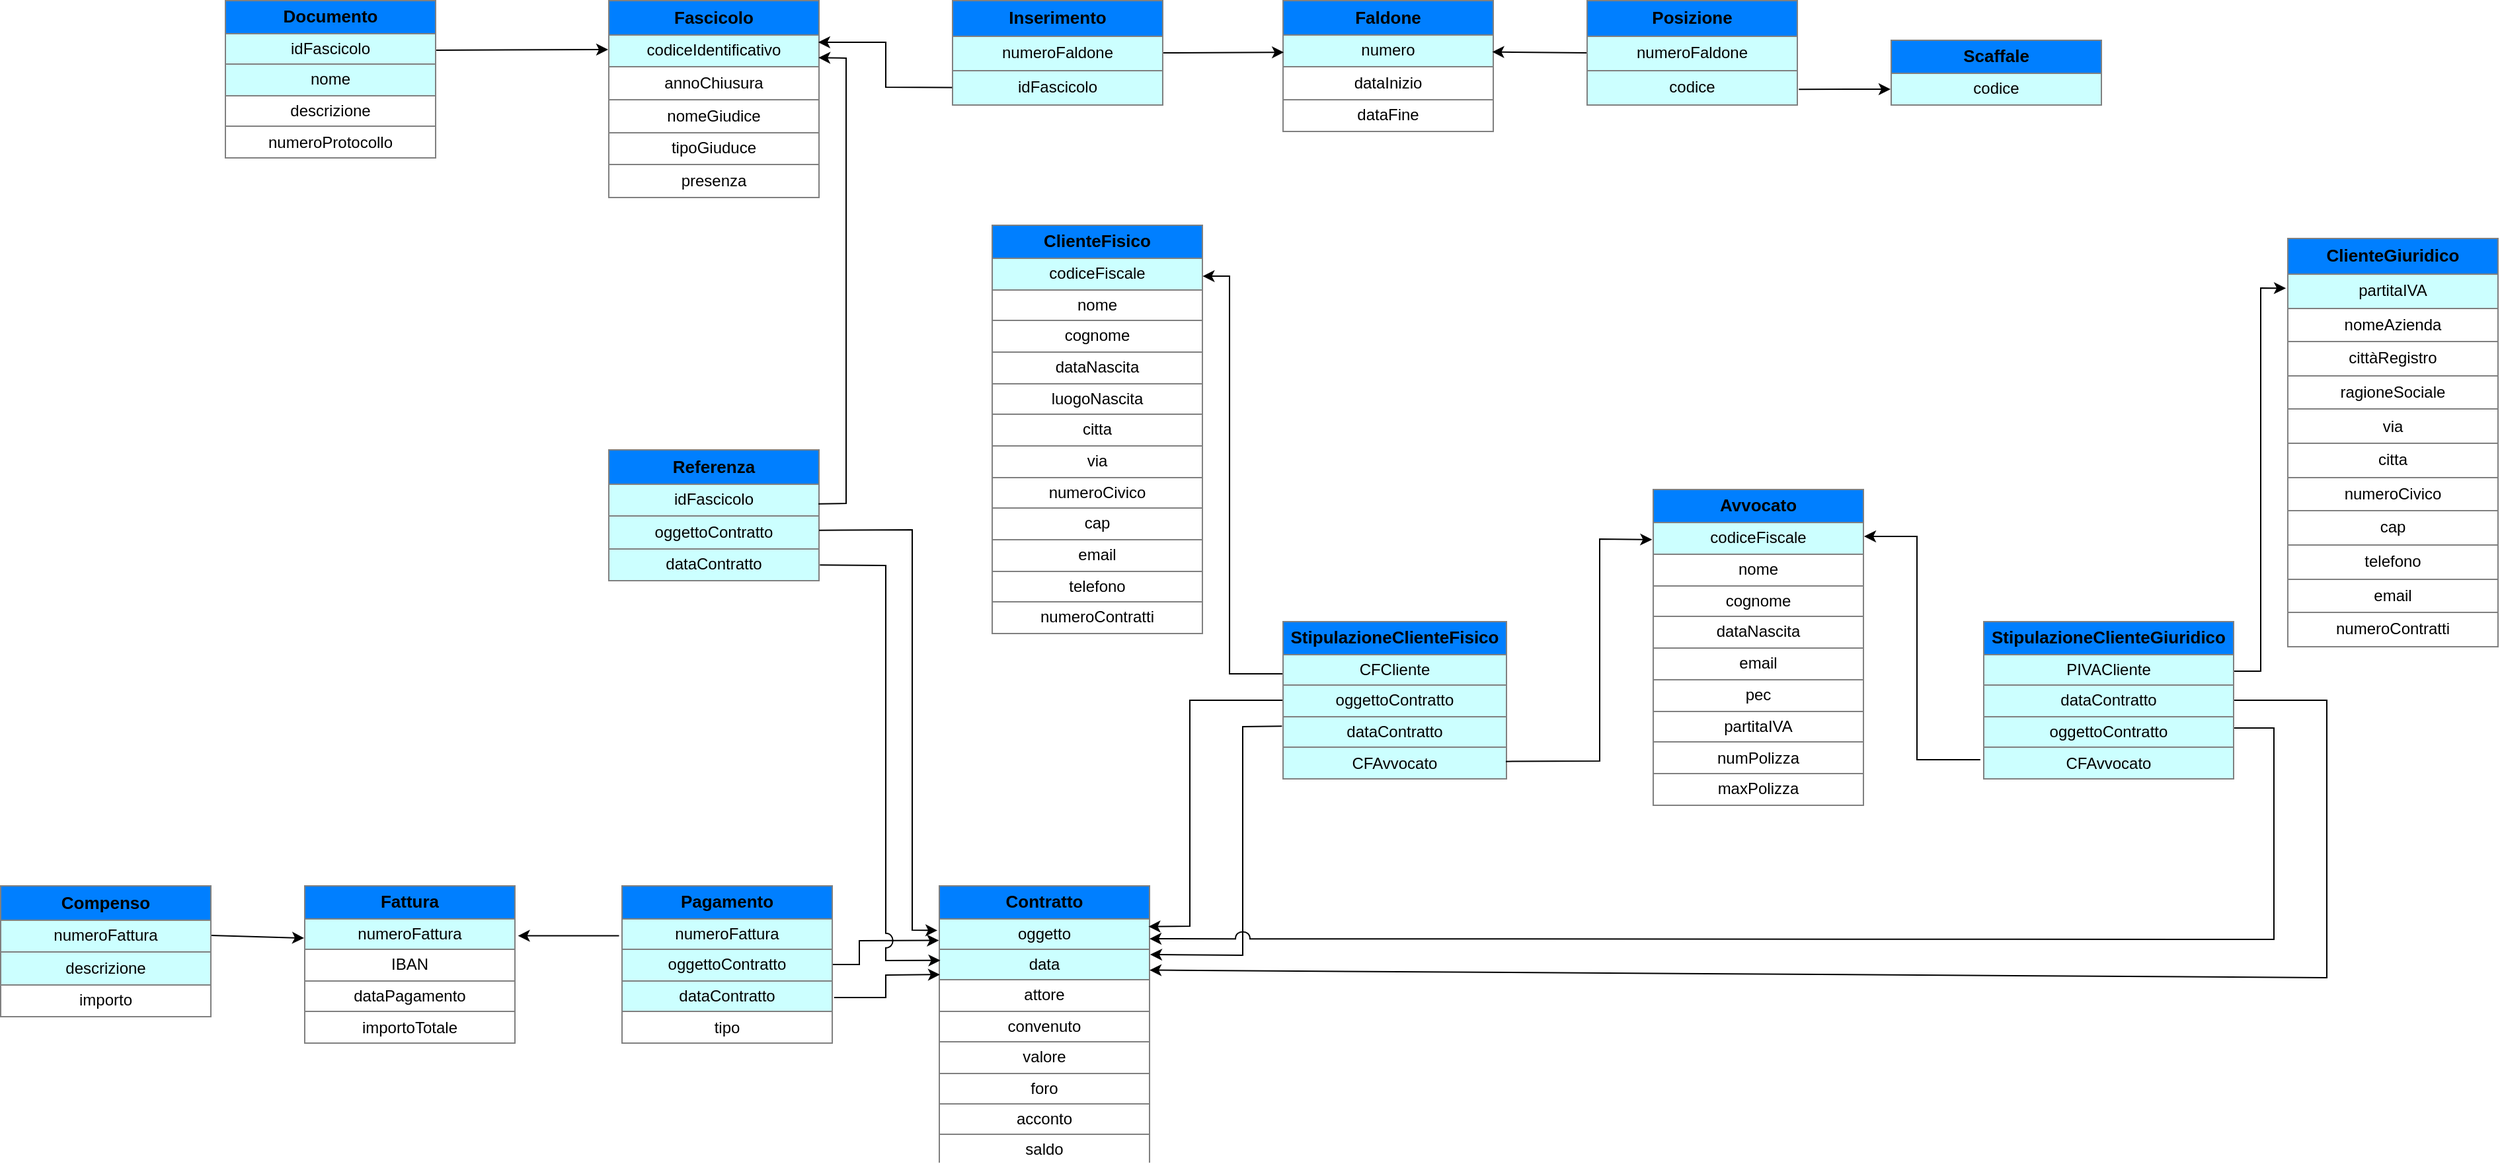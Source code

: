 <mxfile version="16.1.2" type="device"><diagram id="RDPUa0mlfX7hN3FFTDux" name="Pagina-1"><mxGraphModel dx="1577" dy="1208" grid="1" gridSize="10" guides="1" tooltips="1" connect="1" arrows="1" fold="1" page="1" pageScale="1" pageWidth="3300" pageHeight="4681" math="0" shadow="0"><root><mxCell id="0"/><mxCell id="1" parent="0"/><mxCell id="MSD-xn6Njd8VZNsWEbli-1" value="&lt;table border=&quot;1&quot; width=&quot;100%&quot; cellpadding=&quot;4&quot; style=&quot;width: 100% ; height: 100% ; border-collapse: collapse&quot; align=&quot;center&quot;&gt;&lt;tbody&gt;&lt;tr&gt;&lt;th align=&quot;center&quot; style=&quot;background-color: rgb(0 , 127 , 255)&quot;&gt;&lt;font style=&quot;font-size: 13px&quot;&gt;Contratto&lt;/font&gt;&lt;/th&gt;&lt;/tr&gt;&lt;tr style=&quot;font-size: 13px&quot;&gt;&lt;td align=&quot;center&quot; style=&quot;font-size: 12px ; background-color: rgb(204 , 255 , 255)&quot;&gt;oggetto&lt;/td&gt;&lt;/tr&gt;&lt;tr&gt;&lt;td align=&quot;center&quot; style=&quot;background-color: rgb(204 , 255 , 255)&quot;&gt;data&lt;/td&gt;&lt;/tr&gt;&lt;tr&gt;&lt;td style=&quot;text-align: center&quot;&gt;attore&lt;/td&gt;&lt;/tr&gt;&lt;tr&gt;&lt;td style=&quot;text-align: center&quot;&gt;convenuto&lt;br&gt;&lt;/td&gt;&lt;/tr&gt;&lt;tr&gt;&lt;td style=&quot;text-align: center&quot;&gt;valore&lt;/td&gt;&lt;/tr&gt;&lt;tr&gt;&lt;td style=&quot;text-align: center&quot;&gt;foro&lt;/td&gt;&lt;/tr&gt;&lt;tr&gt;&lt;td style=&quot;text-align: center&quot;&gt;acconto&lt;/td&gt;&lt;/tr&gt;&lt;tr&gt;&lt;td style=&quot;text-align: center&quot;&gt;saldo&lt;/td&gt;&lt;/tr&gt;&lt;/tbody&gt;&lt;/table&gt;" style="text;html=1;overflow=fill;" vertex="1" parent="1"><mxGeometry x="1130" y="880" width="160" height="210" as="geometry"/></mxCell><mxCell id="MSD-xn6Njd8VZNsWEbli-2" value="&lt;table border=&quot;1&quot; width=&quot;100%&quot; cellpadding=&quot;4&quot; style=&quot;width: 100% ; height: 100% ; border-collapse: collapse&quot; align=&quot;center&quot;&gt;&lt;tbody&gt;&lt;tr&gt;&lt;th align=&quot;center&quot; style=&quot;background-color: rgb(0 , 127 , 255)&quot;&gt;&lt;span style=&quot;font-size: 13px&quot;&gt;Fattura&lt;/span&gt;&lt;/th&gt;&lt;/tr&gt;&lt;tr style=&quot;font-size: 13px&quot;&gt;&lt;td align=&quot;center&quot; style=&quot;font-size: 12px ; background-color: rgb(204 , 255 , 255)&quot;&gt;numeroFattura&lt;/td&gt;&lt;/tr&gt;&lt;tr&gt;&lt;td style=&quot;text-align: center&quot;&gt;IBAN&lt;/td&gt;&lt;/tr&gt;&lt;tr&gt;&lt;td style=&quot;text-align: center&quot;&gt;dataPagamento&lt;br&gt;&lt;/td&gt;&lt;/tr&gt;&lt;tr&gt;&lt;td style=&quot;text-align: center&quot;&gt;importoTotale&lt;/td&gt;&lt;/tr&gt;&lt;/tbody&gt;&lt;/table&gt;" style="text;html=1;overflow=fill;" vertex="1" parent="1"><mxGeometry x="650" y="880" width="160" height="120" as="geometry"/></mxCell><mxCell id="MSD-xn6Njd8VZNsWEbli-3" value="&lt;table border=&quot;1&quot; width=&quot;100%&quot; cellpadding=&quot;4&quot; style=&quot;width: 100% ; height: 100% ; border-collapse: collapse&quot;&gt;&lt;tbody&gt;&lt;tr&gt;&lt;th align=&quot;center&quot; style=&quot;background-color: rgb(0 , 127 , 255)&quot;&gt;&lt;span style=&quot;font-size: 13px&quot;&gt;Pagamento&lt;/span&gt;&lt;/th&gt;&lt;/tr&gt;&lt;tr style=&quot;font-size: 13px&quot;&gt;&lt;td align=&quot;center&quot; style=&quot;font-size: 12px ; background-color: rgb(204 , 255 , 255)&quot;&gt;numeroFattura&lt;/td&gt;&lt;/tr&gt;&lt;tr&gt;&lt;td style=&quot;text-align: center ; background-color: rgb(204 , 255 , 255)&quot;&gt;oggettoContratto&lt;/td&gt;&lt;/tr&gt;&lt;tr&gt;&lt;td style=&quot;text-align: center ; background-color: rgb(204 , 255 , 255)&quot;&gt;dataContratto&lt;br&gt;&lt;/td&gt;&lt;/tr&gt;&lt;tr&gt;&lt;td style=&quot;text-align: center&quot;&gt;tipo&lt;/td&gt;&lt;/tr&gt;&lt;/tbody&gt;&lt;/table&gt;" style="text;html=1;overflow=fill;" vertex="1" parent="1"><mxGeometry x="890" y="880" width="160" height="120" as="geometry"/></mxCell><mxCell id="MSD-xn6Njd8VZNsWEbli-4" value="&lt;table border=&quot;1&quot; width=&quot;100%&quot; cellpadding=&quot;4&quot; style=&quot;width: 100% ; height: 100% ; border-collapse: collapse&quot; align=&quot;center&quot;&gt;&lt;tbody&gt;&lt;tr&gt;&lt;th align=&quot;center&quot; style=&quot;background-color: rgb(0 , 127 , 255)&quot;&gt;&lt;span style=&quot;font-size: 13px&quot;&gt;Compenso&lt;/span&gt;&lt;/th&gt;&lt;/tr&gt;&lt;tr style=&quot;font-size: 13px&quot;&gt;&lt;td align=&quot;center&quot; style=&quot;font-size: 12px ; background-color: rgb(204 , 255 , 255)&quot;&gt;numeroFattura&lt;/td&gt;&lt;/tr&gt;&lt;tr&gt;&lt;td style=&quot;text-align: center ; background-color: rgb(204 , 255 , 255)&quot;&gt;descrizione&lt;/td&gt;&lt;/tr&gt;&lt;tr&gt;&lt;td style=&quot;text-align: center&quot;&gt;importo&lt;br&gt;&lt;/td&gt;&lt;/tr&gt;&lt;/tbody&gt;&lt;/table&gt;" style="text;html=1;overflow=fill;" vertex="1" parent="1"><mxGeometry x="420" y="880" width="160" height="100" as="geometry"/></mxCell><mxCell id="MSD-xn6Njd8VZNsWEbli-5" value="" style="endArrow=classic;html=1;rounded=0;fontSize=12;exitX=1;exitY=0.38;exitDx=0;exitDy=0;exitPerimeter=0;" edge="1" parent="1" source="MSD-xn6Njd8VZNsWEbli-4"><mxGeometry width="50" height="50" relative="1" as="geometry"><mxPoint x="520" y="916" as="sourcePoint"/><mxPoint x="650" y="920" as="targetPoint"/></mxGeometry></mxCell><mxCell id="MSD-xn6Njd8VZNsWEbli-6" value="" style="endArrow=classic;html=1;rounded=0;fontSize=12;exitX=-0.011;exitY=0.319;exitDx=0;exitDy=0;exitPerimeter=0;entryX=1.011;entryY=0.319;entryDx=0;entryDy=0;entryPerimeter=0;" edge="1" parent="1" source="MSD-xn6Njd8VZNsWEbli-3" target="MSD-xn6Njd8VZNsWEbli-2"><mxGeometry width="50" height="50" relative="1" as="geometry"><mxPoint x="490" y="928" as="sourcePoint"/><mxPoint x="620" y="930" as="targetPoint"/></mxGeometry></mxCell><mxCell id="MSD-xn6Njd8VZNsWEbli-7" value="" style="endArrow=none;html=1;rounded=0;fontSize=12;exitX=0.001;exitY=0.199;exitDx=0;exitDy=0;exitPerimeter=0;entryX=1;entryY=0.5;entryDx=0;entryDy=0;startArrow=classic;startFill=1;endFill=0;" edge="1" parent="1" source="MSD-xn6Njd8VZNsWEbli-1" target="MSD-xn6Njd8VZNsWEbli-3"><mxGeometry width="50" height="50" relative="1" as="geometry"><mxPoint x="870" y="950" as="sourcePoint"/><mxPoint x="920" y="900" as="targetPoint"/><Array as="points"><mxPoint x="1070" y="922"/><mxPoint x="1070" y="940"/></Array></mxGeometry></mxCell><mxCell id="MSD-xn6Njd8VZNsWEbli-8" value="" style="endArrow=none;html=1;rounded=0;fontSize=12;entryX=1;entryY=0.5;entryDx=0;entryDy=0;startArrow=classic;startFill=1;endFill=0;exitX=0.006;exitY=0.322;exitDx=0;exitDy=0;exitPerimeter=0;" edge="1" parent="1" source="MSD-xn6Njd8VZNsWEbli-1"><mxGeometry width="50" height="50" relative="1" as="geometry"><mxPoint x="1130" y="940" as="sourcePoint"/><mxPoint x="1050.96" y="965" as="targetPoint"/><Array as="points"><mxPoint x="1090" y="948"/><mxPoint x="1090" y="965"/></Array></mxGeometry></mxCell><mxCell id="MSD-xn6Njd8VZNsWEbli-9" value="&lt;table border=&quot;1&quot; width=&quot;100%&quot; cellpadding=&quot;4&quot; style=&quot;width: 100% ; height: 100% ; border-collapse: collapse&quot;&gt;&lt;tbody&gt;&lt;tr&gt;&lt;th align=&quot;center&quot; style=&quot;background-color: rgb(0 , 127 , 255)&quot;&gt;&lt;font style=&quot;font-size: 13px&quot;&gt;ClienteFisico&lt;/font&gt;&lt;/th&gt;&lt;/tr&gt;&lt;tr style=&quot;font-size: 13px&quot;&gt;&lt;td align=&quot;center&quot; style=&quot;font-size: 12px ; background-color: rgb(204 , 255 , 255)&quot;&gt;codiceFiscale&lt;/td&gt;&lt;/tr&gt;&lt;tr&gt;&lt;td style=&quot;text-align: center&quot;&gt;nome&lt;/td&gt;&lt;/tr&gt;&lt;tr&gt;&lt;td style=&quot;text-align: center&quot;&gt;cognome&lt;br&gt;&lt;/td&gt;&lt;/tr&gt;&lt;tr&gt;&lt;td style=&quot;text-align: center&quot;&gt;dataNascita&lt;/td&gt;&lt;/tr&gt;&lt;tr&gt;&lt;td style=&quot;text-align: center&quot;&gt;luogoNascita&lt;/td&gt;&lt;/tr&gt;&lt;tr&gt;&lt;td style=&quot;text-align: center&quot;&gt;citta&lt;/td&gt;&lt;/tr&gt;&lt;tr&gt;&lt;td style=&quot;text-align: center&quot;&gt;via&lt;/td&gt;&lt;/tr&gt;&lt;tr&gt;&lt;td style=&quot;text-align: center&quot;&gt;numeroCivico&lt;/td&gt;&lt;/tr&gt;&lt;tr&gt;&lt;td style=&quot;text-align: center&quot;&gt;cap&lt;/td&gt;&lt;/tr&gt;&lt;tr&gt;&lt;td style=&quot;text-align: center&quot;&gt;email&lt;/td&gt;&lt;/tr&gt;&lt;tr&gt;&lt;td style=&quot;text-align: center&quot;&gt;telefono&lt;/td&gt;&lt;/tr&gt;&lt;tr&gt;&lt;td style=&quot;text-align: center&quot;&gt;numeroContratti&lt;/td&gt;&lt;/tr&gt;&lt;/tbody&gt;&lt;/table&gt;" style="text;html=1;overflow=fill;" vertex="1" parent="1"><mxGeometry x="1170" y="380" width="160" height="310" as="geometry"/></mxCell><mxCell id="MSD-xn6Njd8VZNsWEbli-10" value="&lt;table border=&quot;1&quot; width=&quot;100%&quot; cellpadding=&quot;4&quot; style=&quot;width: 100% ; height: 100% ; border-collapse: collapse&quot;&gt;&lt;tbody&gt;&lt;tr&gt;&lt;th align=&quot;center&quot; style=&quot;background-color: rgb(0 , 127 , 255)&quot;&gt;&lt;font style=&quot;font-size: 13px&quot;&gt;ClienteGiuridico&lt;/font&gt;&lt;/th&gt;&lt;/tr&gt;&lt;tr style=&quot;font-size: 13px&quot;&gt;&lt;td align=&quot;center&quot; style=&quot;font-size: 12px ; background-color: rgb(204 , 255 , 255)&quot;&gt;partitaIVA&lt;/td&gt;&lt;/tr&gt;&lt;tr&gt;&lt;td style=&quot;text-align: center&quot;&gt;nomeAzienda&lt;/td&gt;&lt;/tr&gt;&lt;tr&gt;&lt;td style=&quot;text-align: center&quot;&gt;cittàRegistro&lt;br&gt;&lt;/td&gt;&lt;/tr&gt;&lt;tr&gt;&lt;td style=&quot;text-align: center&quot;&gt;ragioneSociale&lt;/td&gt;&lt;/tr&gt;&lt;tr&gt;&lt;td style=&quot;text-align: center&quot;&gt;via&lt;/td&gt;&lt;/tr&gt;&lt;tr&gt;&lt;td style=&quot;text-align: center&quot;&gt;citta&lt;/td&gt;&lt;/tr&gt;&lt;tr&gt;&lt;td style=&quot;text-align: center&quot;&gt;numeroCivico&lt;/td&gt;&lt;/tr&gt;&lt;tr&gt;&lt;td style=&quot;text-align: center&quot;&gt;cap&lt;/td&gt;&lt;/tr&gt;&lt;tr&gt;&lt;td style=&quot;text-align: center&quot;&gt;telefono&lt;/td&gt;&lt;/tr&gt;&lt;tr&gt;&lt;td style=&quot;text-align: center&quot;&gt;email&lt;/td&gt;&lt;/tr&gt;&lt;tr&gt;&lt;td style=&quot;text-align: center&quot;&gt;numeroContratti&lt;/td&gt;&lt;/tr&gt;&lt;/tbody&gt;&lt;/table&gt;" style="text;html=1;overflow=fill;" vertex="1" parent="1"><mxGeometry x="2150" y="390" width="160" height="310" as="geometry"/></mxCell><mxCell id="MSD-xn6Njd8VZNsWEbli-11" value="&lt;table border=&quot;1&quot; width=&quot;100%&quot; cellpadding=&quot;4&quot; style=&quot;width: 100% ; height: 100% ; border-collapse: collapse&quot;&gt;&lt;tbody&gt;&lt;tr&gt;&lt;th align=&quot;center&quot; style=&quot;background-color: rgb(0 , 127 , 255)&quot;&gt;&lt;font style=&quot;font-size: 13px&quot;&gt;Avvocato&lt;/font&gt;&lt;/th&gt;&lt;/tr&gt;&lt;tr style=&quot;font-size: 13px&quot;&gt;&lt;td align=&quot;center&quot; style=&quot;font-size: 12px ; background-color: rgb(204 , 255 , 255)&quot;&gt;codiceFiscale&lt;/td&gt;&lt;/tr&gt;&lt;tr&gt;&lt;td style=&quot;text-align: center&quot;&gt;nome&lt;/td&gt;&lt;/tr&gt;&lt;tr&gt;&lt;td style=&quot;text-align: center&quot;&gt;cognome&lt;br&gt;&lt;/td&gt;&lt;/tr&gt;&lt;tr&gt;&lt;td style=&quot;text-align: center&quot;&gt;dataNascita&lt;/td&gt;&lt;/tr&gt;&lt;tr&gt;&lt;td style=&quot;text-align: center&quot;&gt;email&lt;/td&gt;&lt;/tr&gt;&lt;tr&gt;&lt;td style=&quot;text-align: center&quot;&gt;pec&lt;/td&gt;&lt;/tr&gt;&lt;tr&gt;&lt;td style=&quot;text-align: center&quot;&gt;partitaIVA&lt;/td&gt;&lt;/tr&gt;&lt;tr&gt;&lt;td style=&quot;text-align: center&quot;&gt;numPolizza&lt;/td&gt;&lt;/tr&gt;&lt;tr&gt;&lt;td style=&quot;text-align: center&quot;&gt;maxPolizza&lt;/td&gt;&lt;/tr&gt;&lt;/tbody&gt;&lt;/table&gt;" style="text;html=1;overflow=fill;" vertex="1" parent="1"><mxGeometry x="1670" y="580" width="160" height="240" as="geometry"/></mxCell><mxCell id="MSD-xn6Njd8VZNsWEbli-12" value="&lt;table border=&quot;1&quot; width=&quot;100%&quot; cellpadding=&quot;4&quot; style=&quot;width: 100% ; height: 100% ; border-collapse: collapse&quot;&gt;&lt;tbody&gt;&lt;tr&gt;&lt;th align=&quot;center&quot; style=&quot;background-color: rgb(0 , 127 , 255)&quot;&gt;&lt;span style=&quot;font-size: 13px&quot;&gt;StipulazioneClienteFisico&lt;/span&gt;&lt;/th&gt;&lt;/tr&gt;&lt;tr&gt;&lt;td style=&quot;text-align: center ; background-color: rgb(204 , 255 , 255)&quot;&gt;CFCliente&lt;/td&gt;&lt;/tr&gt;&lt;tr&gt;&lt;td style=&quot;text-align: center ; background-color: rgb(204 , 255 , 255)&quot;&gt;oggettoContratto&lt;br&gt;&lt;/td&gt;&lt;/tr&gt;&lt;tr&gt;&lt;td style=&quot;text-align: center ; background-color: rgb(204 , 255 , 255)&quot;&gt;dataContratto&lt;/td&gt;&lt;/tr&gt;&lt;tr&gt;&lt;td style=&quot;text-align: center ; background-color: rgb(204 , 255 , 255)&quot;&gt;CFAvvocato&lt;/td&gt;&lt;/tr&gt;&lt;/tbody&gt;&lt;/table&gt;" style="text;html=1;overflow=fill;" vertex="1" parent="1"><mxGeometry x="1390" y="680" width="170" height="120" as="geometry"/></mxCell><mxCell id="MSD-xn6Njd8VZNsWEbli-13" value="" style="endArrow=classic;html=1;rounded=0;fontSize=12;entryX=0.992;entryY=0.149;entryDx=0;entryDy=0;entryPerimeter=0;exitX=0;exitY=0.5;exitDx=0;exitDy=0;" edge="1" parent="1" source="MSD-xn6Njd8VZNsWEbli-12" target="MSD-xn6Njd8VZNsWEbli-1"><mxGeometry width="50" height="50" relative="1" as="geometry"><mxPoint x="1360" y="770" as="sourcePoint"/><mxPoint x="1410" y="720" as="targetPoint"/><Array as="points"><mxPoint x="1320" y="740"/><mxPoint x="1320" y="911"/></Array></mxGeometry></mxCell><mxCell id="MSD-xn6Njd8VZNsWEbli-14" value="" style="endArrow=classic;html=1;rounded=0;fontSize=12;entryX=1;entryY=0.25;entryDx=0;entryDy=0;exitX=-0.002;exitY=0.664;exitDx=0;exitDy=0;exitPerimeter=0;" edge="1" parent="1" source="MSD-xn6Njd8VZNsWEbli-12" target="MSD-xn6Njd8VZNsWEbli-1"><mxGeometry width="50" height="50" relative="1" as="geometry"><mxPoint x="1388.62" y="740" as="sourcePoint"/><mxPoint x="1290.0" y="937.24" as="targetPoint"/><Array as="points"><mxPoint x="1360" y="760"/><mxPoint x="1360" y="933"/></Array></mxGeometry></mxCell><mxCell id="MSD-xn6Njd8VZNsWEbli-15" value="" style="endArrow=none;html=1;rounded=0;fontSize=12;exitX=0.998;exitY=0.126;exitDx=0;exitDy=0;exitPerimeter=0;startArrow=classic;startFill=1;endFill=0;" edge="1" parent="1" source="MSD-xn6Njd8VZNsWEbli-9"><mxGeometry width="50" height="50" relative="1" as="geometry"><mxPoint x="1360" y="720" as="sourcePoint"/><mxPoint x="1390" y="720" as="targetPoint"/><Array as="points"><mxPoint x="1350" y="419"/><mxPoint x="1350" y="720"/></Array></mxGeometry></mxCell><mxCell id="MSD-xn6Njd8VZNsWEbli-16" value="" style="endArrow=classic;html=1;rounded=0;fontSize=12;entryX=-0.002;entryY=0.16;entryDx=0;entryDy=0;entryPerimeter=0;exitX=0.994;exitY=0.886;exitDx=0;exitDy=0;exitPerimeter=0;" edge="1" parent="1" source="MSD-xn6Njd8VZNsWEbli-12" target="MSD-xn6Njd8VZNsWEbli-11"><mxGeometry width="50" height="50" relative="1" as="geometry"><mxPoint x="1360" y="720" as="sourcePoint"/><mxPoint x="1410" y="670" as="targetPoint"/><Array as="points"><mxPoint x="1630" y="786"/><mxPoint x="1630" y="618"/></Array></mxGeometry></mxCell><mxCell id="MSD-xn6Njd8VZNsWEbli-17" value="&lt;table border=&quot;1&quot; width=&quot;100%&quot; cellpadding=&quot;4&quot; style=&quot;width: 100% ; height: 100% ; border-collapse: collapse&quot;&gt;&lt;tbody&gt;&lt;tr&gt;&lt;th align=&quot;center&quot; style=&quot;background-color: rgb(0 , 127 , 255)&quot;&gt;&lt;span style=&quot;font-size: 13px&quot;&gt;StipulazioneClienteGiuridico&lt;/span&gt;&lt;/th&gt;&lt;/tr&gt;&lt;tr&gt;&lt;td style=&quot;text-align: center ; background-color: rgb(204 , 255 , 255)&quot;&gt;PIVACliente&lt;/td&gt;&lt;/tr&gt;&lt;tr&gt;&lt;td style=&quot;text-align: center ; background-color: rgb(204 , 255 , 255)&quot;&gt;dataContratto&lt;br&gt;&lt;/td&gt;&lt;/tr&gt;&lt;tr&gt;&lt;td style=&quot;text-align: center ; background-color: rgb(204 , 255 , 255)&quot;&gt;oggettoContratto&lt;/td&gt;&lt;/tr&gt;&lt;tr&gt;&lt;td style=&quot;text-align: center ; background-color: rgb(204 , 255 , 255)&quot;&gt;CFAvvocato&lt;/td&gt;&lt;/tr&gt;&lt;/tbody&gt;&lt;/table&gt;" style="text;html=1;overflow=fill;" vertex="1" parent="1"><mxGeometry x="1920" y="680" width="190" height="120" as="geometry"/></mxCell><mxCell id="MSD-xn6Njd8VZNsWEbli-18" value="" style="endArrow=none;html=1;rounded=0;fontSize=12;exitX=-0.006;exitY=0.123;exitDx=0;exitDy=0;exitPerimeter=0;entryX=1;entryY=0.317;entryDx=0;entryDy=0;entryPerimeter=0;startArrow=classic;startFill=1;endFill=0;" edge="1" parent="1" source="MSD-xn6Njd8VZNsWEbli-10" target="MSD-xn6Njd8VZNsWEbli-17"><mxGeometry width="50" height="50" relative="1" as="geometry"><mxPoint x="1860" y="650" as="sourcePoint"/><mxPoint x="1910" y="600" as="targetPoint"/><Array as="points"><mxPoint x="2130" y="428"/><mxPoint x="2130" y="718"/></Array></mxGeometry></mxCell><mxCell id="MSD-xn6Njd8VZNsWEbli-19" value="" style="endArrow=classic;html=1;rounded=0;fontSize=12;exitX=-0.011;exitY=0.875;exitDx=0;exitDy=0;exitPerimeter=0;entryX=1;entryY=0.15;entryDx=0;entryDy=0;entryPerimeter=0;" edge="1" parent="1" source="MSD-xn6Njd8VZNsWEbli-17" target="MSD-xn6Njd8VZNsWEbli-11"><mxGeometry width="50" height="50" relative="1" as="geometry"><mxPoint x="1860" y="710" as="sourcePoint"/><mxPoint x="1910" y="660" as="targetPoint"/><Array as="points"><mxPoint x="1870" y="785"/><mxPoint x="1870" y="616"/></Array></mxGeometry></mxCell><mxCell id="MSD-xn6Njd8VZNsWEbli-20" value="" style="endArrow=classic;html=1;rounded=0;fontSize=12;entryX=0.997;entryY=0.193;entryDx=0;entryDy=0;entryPerimeter=0;jumpStyle=arc;jumpSize=11;" edge="1" parent="1" target="MSD-xn6Njd8VZNsWEbli-1"><mxGeometry width="50" height="50" relative="1" as="geometry"><mxPoint x="2110" y="761" as="sourcePoint"/><mxPoint x="1690" y="820" as="targetPoint"/><Array as="points"><mxPoint x="2140" y="761"/><mxPoint x="2140" y="921"/></Array></mxGeometry></mxCell><mxCell id="MSD-xn6Njd8VZNsWEbli-21" value="" style="endArrow=classic;html=1;rounded=0;fontSize=12;jumpStyle=arc;jumpSize=11;exitX=1;exitY=0.5;exitDx=0;exitDy=0;entryX=0.997;entryY=0.306;entryDx=0;entryDy=0;entryPerimeter=0;" edge="1" parent="1" source="MSD-xn6Njd8VZNsWEbli-17" target="MSD-xn6Njd8VZNsWEbli-1"><mxGeometry width="50" height="50" relative="1" as="geometry"><mxPoint x="1770" y="870" as="sourcePoint"/><mxPoint x="1820" y="820" as="targetPoint"/><Array as="points"><mxPoint x="2180" y="740"/><mxPoint x="2180" y="950"/></Array></mxGeometry></mxCell><mxCell id="MSD-xn6Njd8VZNsWEbli-22" value="&lt;table border=&quot;1&quot; width=&quot;100%&quot; cellpadding=&quot;4&quot; style=&quot;width: 100% ; height: 100% ; border-collapse: collapse&quot;&gt;&lt;tbody&gt;&lt;tr&gt;&lt;th align=&quot;center&quot; style=&quot;background-color: rgb(0 , 127 , 255)&quot;&gt;&lt;span style=&quot;font-size: 13px&quot;&gt;Fascicolo&lt;/span&gt;&lt;/th&gt;&lt;/tr&gt;&lt;tr style=&quot;font-size: 13px&quot;&gt;&lt;td align=&quot;center&quot; style=&quot;font-size: 12px ; background-color: rgb(204 , 255 , 255)&quot;&gt;codiceIdentificativo&lt;/td&gt;&lt;/tr&gt;&lt;tr&gt;&lt;td style=&quot;text-align: center&quot;&gt;annoChiusura&lt;/td&gt;&lt;/tr&gt;&lt;tr&gt;&lt;td style=&quot;text-align: center&quot;&gt;nomeGiudice&lt;br&gt;&lt;/td&gt;&lt;/tr&gt;&lt;tr&gt;&lt;td style=&quot;text-align: center&quot;&gt;tipoGiuduce&lt;/td&gt;&lt;/tr&gt;&lt;tr&gt;&lt;td style=&quot;text-align: center&quot;&gt;presenza&lt;/td&gt;&lt;/tr&gt;&lt;/tbody&gt;&lt;/table&gt;" style="text;html=1;overflow=fill;" vertex="1" parent="1"><mxGeometry x="880" y="210" width="160" height="150" as="geometry"/></mxCell><mxCell id="MSD-xn6Njd8VZNsWEbli-23" value="&lt;table border=&quot;1&quot; width=&quot;100%&quot; cellpadding=&quot;4&quot; style=&quot;width: 100% ; height: 100% ; border-collapse: collapse&quot;&gt;&lt;tbody&gt;&lt;tr&gt;&lt;th align=&quot;center&quot; style=&quot;background-color: rgb(0 , 127 , 255)&quot;&gt;&lt;span style=&quot;font-size: 13px&quot;&gt;Referenza&lt;/span&gt;&lt;/th&gt;&lt;/tr&gt;&lt;tr style=&quot;font-size: 13px&quot;&gt;&lt;td align=&quot;center&quot; style=&quot;font-size: 12px ; background-color: rgb(204 , 255 , 255)&quot;&gt;idFascicolo&lt;/td&gt;&lt;/tr&gt;&lt;tr&gt;&lt;td style=&quot;text-align: center ; background-color: rgb(204 , 255 , 255)&quot;&gt;oggettoContratto&lt;/td&gt;&lt;/tr&gt;&lt;tr&gt;&lt;td style=&quot;text-align: center ; background-color: rgb(204 , 255 , 255)&quot;&gt;dataContratto&lt;br&gt;&lt;/td&gt;&lt;/tr&gt;&lt;/tbody&gt;&lt;/table&gt;" style="text;html=1;overflow=fill;" vertex="1" parent="1"><mxGeometry x="880" y="550" width="160" height="100" as="geometry"/></mxCell><mxCell id="MSD-xn6Njd8VZNsWEbli-24" value="" style="endArrow=none;html=1;rounded=0;fontSize=12;jumpStyle=arc;jumpSize=11;exitX=0.994;exitY=0.291;exitDx=0;exitDy=0;exitPerimeter=0;entryX=0.994;entryY=0.414;entryDx=0;entryDy=0;entryPerimeter=0;startArrow=classic;startFill=1;endFill=0;" edge="1" parent="1" source="MSD-xn6Njd8VZNsWEbli-22" target="MSD-xn6Njd8VZNsWEbli-23"><mxGeometry width="50" height="50" relative="1" as="geometry"><mxPoint x="940" y="670" as="sourcePoint"/><mxPoint x="990" y="620" as="targetPoint"/><Array as="points"><mxPoint x="1060" y="254"/><mxPoint x="1060" y="591"/></Array></mxGeometry></mxCell><mxCell id="MSD-xn6Njd8VZNsWEbli-25" value="" style="endArrow=classic;html=1;rounded=0;fontSize=12;jumpStyle=arc;jumpSize=11;exitX=1.001;exitY=0.876;exitDx=0;exitDy=0;exitPerimeter=0;entryX=0.008;entryY=0.271;entryDx=0;entryDy=0;entryPerimeter=0;" edge="1" parent="1" source="MSD-xn6Njd8VZNsWEbli-23" target="MSD-xn6Njd8VZNsWEbli-1"><mxGeometry width="50" height="50" relative="1" as="geometry"><mxPoint x="1080" y="780" as="sourcePoint"/><mxPoint x="1130" y="730" as="targetPoint"/><Array as="points"><mxPoint x="1090" y="638"/><mxPoint x="1090" y="937"/></Array></mxGeometry></mxCell><mxCell id="MSD-xn6Njd8VZNsWEbli-26" value="" style="endArrow=classic;html=1;rounded=0;fontSize=12;jumpStyle=arc;jumpSize=11;exitX=0.997;exitY=0.614;exitDx=0;exitDy=0;exitPerimeter=0;entryX=-0.006;entryY=0.163;entryDx=0;entryDy=0;entryPerimeter=0;" edge="1" parent="1" source="MSD-xn6Njd8VZNsWEbli-23" target="MSD-xn6Njd8VZNsWEbli-1"><mxGeometry width="50" height="50" relative="1" as="geometry"><mxPoint x="1080" y="780" as="sourcePoint"/><mxPoint x="1130" y="730" as="targetPoint"/><Array as="points"><mxPoint x="1110" y="611"/><mxPoint x="1110" y="914"/></Array></mxGeometry></mxCell><mxCell id="MSD-xn6Njd8VZNsWEbli-27" value="&lt;table border=&quot;1&quot; width=&quot;100%&quot; cellpadding=&quot;4&quot; style=&quot;width: 100% ; height: 100% ; border-collapse: collapse&quot;&gt;&lt;tbody&gt;&lt;tr&gt;&lt;th align=&quot;center&quot; style=&quot;background-color: rgb(0 , 127 , 255)&quot;&gt;&lt;span style=&quot;font-size: 13px&quot;&gt;Documento&lt;/span&gt;&lt;/th&gt;&lt;/tr&gt;&lt;tr style=&quot;font-size: 13px&quot;&gt;&lt;td align=&quot;center&quot; style=&quot;font-size: 12px ; background-color: rgb(204 , 255 , 255)&quot;&gt;idFascicolo&lt;/td&gt;&lt;/tr&gt;&lt;tr&gt;&lt;td style=&quot;text-align: center ; background-color: rgb(204 , 255 , 255)&quot;&gt;nome&lt;/td&gt;&lt;/tr&gt;&lt;tr&gt;&lt;td style=&quot;text-align: center&quot;&gt;descrizione&lt;br&gt;&lt;/td&gt;&lt;/tr&gt;&lt;tr&gt;&lt;td style=&quot;text-align: center&quot;&gt;numeroProtocollo&lt;/td&gt;&lt;/tr&gt;&lt;/tbody&gt;&lt;/table&gt;" style="text;html=1;overflow=fill;" vertex="1" parent="1"><mxGeometry x="590" y="210" width="160" height="120" as="geometry"/></mxCell><mxCell id="MSD-xn6Njd8VZNsWEbli-28" value="" style="endArrow=classic;html=1;rounded=0;fontSize=12;jumpStyle=arc;jumpSize=11;entryX=0;entryY=0.25;entryDx=0;entryDy=0;" edge="1" parent="1" target="MSD-xn6Njd8VZNsWEbli-22"><mxGeometry width="50" height="50" relative="1" as="geometry"><mxPoint x="750" y="248" as="sourcePoint"/><mxPoint x="780" y="530" as="targetPoint"/></mxGeometry></mxCell><mxCell id="MSD-xn6Njd8VZNsWEbli-29" value="&lt;table border=&quot;1&quot; width=&quot;100%&quot; cellpadding=&quot;4&quot; style=&quot;width: 100% ; height: 100% ; border-collapse: collapse&quot; align=&quot;center&quot;&gt;&lt;tbody&gt;&lt;tr&gt;&lt;th align=&quot;center&quot; style=&quot;background-color: rgb(0 , 127 , 255)&quot;&gt;&lt;span style=&quot;font-size: 13px&quot;&gt;Faldone&lt;/span&gt;&lt;/th&gt;&lt;/tr&gt;&lt;tr style=&quot;font-size: 13px&quot;&gt;&lt;td align=&quot;center&quot; style=&quot;font-size: 12px ; background-color: rgb(204 , 255 , 255)&quot;&gt;numero&lt;/td&gt;&lt;/tr&gt;&lt;tr&gt;&lt;td style=&quot;text-align: center&quot;&gt;dataInizio&lt;/td&gt;&lt;/tr&gt;&lt;tr&gt;&lt;td style=&quot;text-align: center&quot;&gt;dataFine&lt;/td&gt;&lt;/tr&gt;&lt;/tbody&gt;&lt;/table&gt;" style="text;html=1;overflow=fill;" vertex="1" parent="1"><mxGeometry x="1390" y="210" width="160" height="100" as="geometry"/></mxCell><mxCell id="MSD-xn6Njd8VZNsWEbli-30" value="&lt;table border=&quot;1&quot; width=&quot;100%&quot; cellpadding=&quot;4&quot; style=&quot;width: 100% ; height: 100% ; border-collapse: collapse&quot; align=&quot;center&quot;&gt;&lt;tbody&gt;&lt;tr&gt;&lt;th align=&quot;center&quot; style=&quot;background-color: rgb(0 , 127 , 255)&quot;&gt;&lt;span style=&quot;font-size: 13px&quot;&gt;Inserimento&lt;/span&gt;&lt;/th&gt;&lt;/tr&gt;&lt;tr style=&quot;font-size: 13px&quot;&gt;&lt;td align=&quot;center&quot; style=&quot;font-size: 12px ; background-color: rgb(204 , 255 , 255)&quot;&gt;numeroFaldone&lt;/td&gt;&lt;/tr&gt;&lt;tr&gt;&lt;td style=&quot;text-align: center ; background-color: rgb(204 , 255 , 255)&quot;&gt;idFascicolo&lt;/td&gt;&lt;/tr&gt;&lt;/tbody&gt;&lt;/table&gt;" style="text;html=1;overflow=fill;" vertex="1" parent="1"><mxGeometry x="1140" y="210" width="160" height="80" as="geometry"/></mxCell><mxCell id="MSD-xn6Njd8VZNsWEbli-31" value="" style="endArrow=none;html=1;rounded=0;fontSize=12;jumpStyle=arc;jumpSize=11;exitX=0.993;exitY=0.213;exitDx=0;exitDy=0;exitPerimeter=0;entryX=0.001;entryY=0.828;entryDx=0;entryDy=0;entryPerimeter=0;startArrow=classic;startFill=1;endFill=0;" edge="1" parent="1" source="MSD-xn6Njd8VZNsWEbli-22" target="MSD-xn6Njd8VZNsWEbli-30"><mxGeometry width="50" height="50" relative="1" as="geometry"><mxPoint x="1120" y="370" as="sourcePoint"/><mxPoint x="1170" y="320" as="targetPoint"/><Array as="points"><mxPoint x="1090" y="242"/><mxPoint x="1090" y="276"/></Array></mxGeometry></mxCell><mxCell id="MSD-xn6Njd8VZNsWEbli-32" value="" style="endArrow=classic;html=1;rounded=0;fontSize=12;jumpStyle=arc;jumpSize=11;entryX=0.007;entryY=0.396;entryDx=0;entryDy=0;entryPerimeter=0;exitX=1;exitY=0.5;exitDx=0;exitDy=0;" edge="1" parent="1" source="MSD-xn6Njd8VZNsWEbli-30" target="MSD-xn6Njd8VZNsWEbli-29"><mxGeometry width="50" height="50" relative="1" as="geometry"><mxPoint x="1270" y="320" as="sourcePoint"/><mxPoint x="1320" y="270" as="targetPoint"/></mxGeometry></mxCell><mxCell id="MSD-xn6Njd8VZNsWEbli-33" value="&lt;table border=&quot;1&quot; width=&quot;100%&quot; cellpadding=&quot;4&quot; style=&quot;width: 100% ; height: 100% ; border-collapse: collapse&quot; align=&quot;center&quot;&gt;&lt;tbody&gt;&lt;tr&gt;&lt;th align=&quot;center&quot; style=&quot;background-color: rgb(0 , 127 , 255)&quot;&gt;&lt;span style=&quot;font-size: 13px&quot;&gt;Posizione&lt;/span&gt;&lt;/th&gt;&lt;/tr&gt;&lt;tr style=&quot;font-size: 13px&quot;&gt;&lt;td align=&quot;center&quot; style=&quot;font-size: 12px ; background-color: rgb(204 , 255 , 255)&quot;&gt;numeroFaldone&lt;/td&gt;&lt;/tr&gt;&lt;tr&gt;&lt;td style=&quot;text-align: center ; background-color: rgb(204 , 255 , 255)&quot;&gt;codice&lt;/td&gt;&lt;/tr&gt;&lt;/tbody&gt;&lt;/table&gt;" style="text;html=1;overflow=fill;" vertex="1" parent="1"><mxGeometry x="1620" y="210" width="160" height="80" as="geometry"/></mxCell><mxCell id="MSD-xn6Njd8VZNsWEbli-34" value="" style="endArrow=classic;html=1;rounded=0;fontSize=12;jumpStyle=arc;jumpSize=11;exitX=0;exitY=0.5;exitDx=0;exitDy=0;entryX=0.992;entryY=0.393;entryDx=0;entryDy=0;entryPerimeter=0;" edge="1" parent="1" source="MSD-xn6Njd8VZNsWEbli-33" target="MSD-xn6Njd8VZNsWEbli-29"><mxGeometry width="50" height="50" relative="1" as="geometry"><mxPoint x="1480" y="380" as="sourcePoint"/><mxPoint x="1530" y="330" as="targetPoint"/></mxGeometry></mxCell><mxCell id="MSD-xn6Njd8VZNsWEbli-35" value="&lt;table border=&quot;1&quot; width=&quot;100%&quot; cellpadding=&quot;4&quot; style=&quot;width: 100% ; height: 100% ; border-collapse: collapse&quot; align=&quot;center&quot;&gt;&lt;tbody&gt;&lt;tr&gt;&lt;th align=&quot;center&quot; style=&quot;background-color: rgb(0 , 127 , 255)&quot;&gt;&lt;span style=&quot;font-size: 13px&quot;&gt;Scaffale&lt;/span&gt;&lt;/th&gt;&lt;/tr&gt;&lt;tr style=&quot;font-size: 13px&quot;&gt;&lt;td align=&quot;center&quot; style=&quot;font-size: 12px ; background-color: rgb(204 , 255 , 255)&quot;&gt;codice&lt;/td&gt;&lt;/tr&gt;&lt;/tbody&gt;&lt;/table&gt;" style="text;html=1;overflow=fill;" vertex="1" parent="1"><mxGeometry x="1850" y="240" width="160" height="50" as="geometry"/></mxCell><mxCell id="MSD-xn6Njd8VZNsWEbli-36" value="" style="endArrow=classic;html=1;rounded=0;fontSize=12;jumpStyle=arc;jumpSize=11;exitX=1.004;exitY=0.845;exitDx=0;exitDy=0;exitPerimeter=0;entryX=0;entryY=0.75;entryDx=0;entryDy=0;" edge="1" parent="1" source="MSD-xn6Njd8VZNsWEbli-33" target="MSD-xn6Njd8VZNsWEbli-35"><mxGeometry width="50" height="50" relative="1" as="geometry"><mxPoint x="1790" y="340" as="sourcePoint"/><mxPoint x="1840" y="290" as="targetPoint"/></mxGeometry></mxCell></root></mxGraphModel></diagram></mxfile>